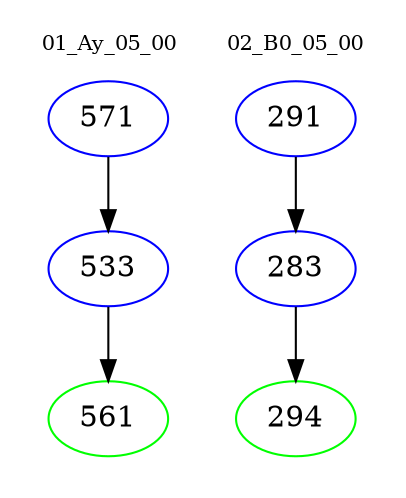 digraph{
subgraph cluster_0 {
color = white
label = "01_Ay_05_00";
fontsize=10;
T0_571 [label="571", color="blue"]
T0_571 -> T0_533 [color="black"]
T0_533 [label="533", color="blue"]
T0_533 -> T0_561 [color="black"]
T0_561 [label="561", color="green"]
}
subgraph cluster_1 {
color = white
label = "02_B0_05_00";
fontsize=10;
T1_291 [label="291", color="blue"]
T1_291 -> T1_283 [color="black"]
T1_283 [label="283", color="blue"]
T1_283 -> T1_294 [color="black"]
T1_294 [label="294", color="green"]
}
}
